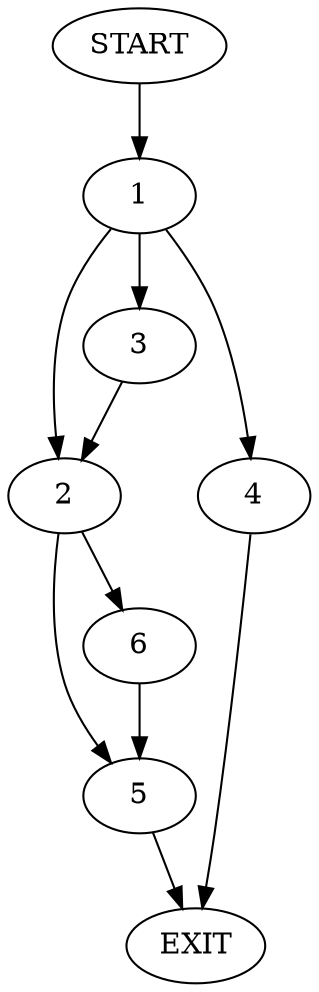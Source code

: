 digraph {
0 [label="START"]
7 [label="EXIT"]
0 -> 1
1 -> 2
1 -> 3
1 -> 4
3 -> 2
2 -> 5
2 -> 6
4 -> 7
5 -> 7
6 -> 5
}
